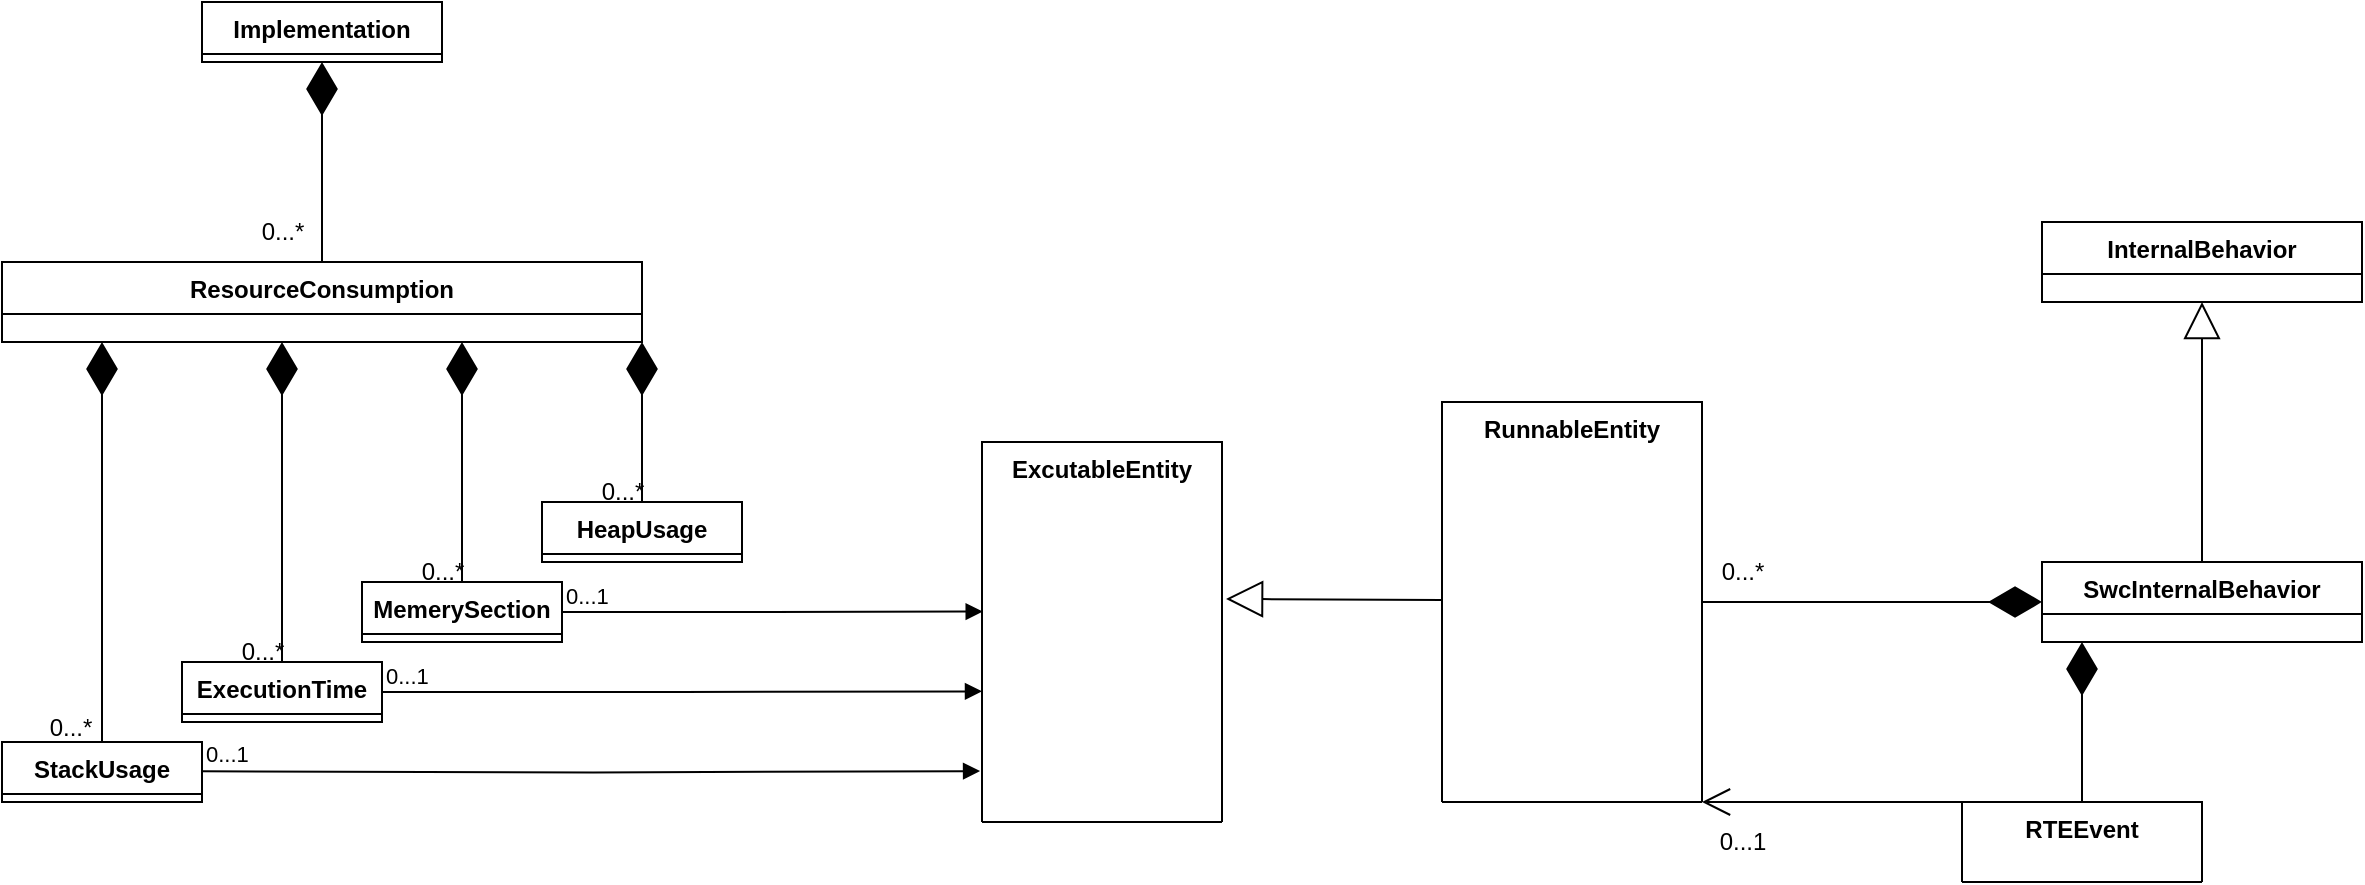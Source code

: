 <mxfile version="24.7.5">
  <diagram name="第 1 页" id="K8_rfg7GxMEKvnCRNBdk">
    <mxGraphModel dx="1358" dy="785" grid="1" gridSize="10" guides="1" tooltips="1" connect="1" arrows="1" fold="1" page="1" pageScale="1" pageWidth="3300" pageHeight="4681" math="0" shadow="0">
      <root>
        <mxCell id="0" />
        <mxCell id="1" parent="0" />
        <mxCell id="lqs7LFrlHI62RTgfM7ZB-1" value="ResourceConsumption" style="swimlane;fontStyle=1;align=center;verticalAlign=top;childLayout=stackLayout;horizontal=1;startSize=26;horizontalStack=0;resizeParent=1;resizeParentMax=0;resizeLast=0;collapsible=1;marginBottom=0;whiteSpace=wrap;html=1;" vertex="1" collapsed="1" parent="1">
          <mxGeometry x="160" y="170" width="320" height="40" as="geometry">
            <mxRectangle x="320" y="90" width="400" height="86" as="alternateBounds" />
          </mxGeometry>
        </mxCell>
        <mxCell id="lqs7LFrlHI62RTgfM7ZB-2" value="+ field: type" style="text;strokeColor=none;fillColor=none;align=left;verticalAlign=top;spacingLeft=4;spacingRight=4;overflow=hidden;rotatable=0;points=[[0,0.5],[1,0.5]];portConstraint=eastwest;whiteSpace=wrap;html=1;" vertex="1" parent="lqs7LFrlHI62RTgfM7ZB-1">
          <mxGeometry y="26" width="400" height="26" as="geometry" />
        </mxCell>
        <mxCell id="lqs7LFrlHI62RTgfM7ZB-3" value="" style="line;strokeWidth=1;fillColor=none;align=left;verticalAlign=middle;spacingTop=-1;spacingLeft=3;spacingRight=3;rotatable=0;labelPosition=right;points=[];portConstraint=eastwest;strokeColor=inherit;" vertex="1" parent="lqs7LFrlHI62RTgfM7ZB-1">
          <mxGeometry y="52" width="400" height="8" as="geometry" />
        </mxCell>
        <mxCell id="lqs7LFrlHI62RTgfM7ZB-4" value="+ method(type): type" style="text;strokeColor=none;fillColor=none;align=left;verticalAlign=top;spacingLeft=4;spacingRight=4;overflow=hidden;rotatable=0;points=[[0,0.5],[1,0.5]];portConstraint=eastwest;whiteSpace=wrap;html=1;" vertex="1" parent="lqs7LFrlHI62RTgfM7ZB-1">
          <mxGeometry y="60" width="400" height="26" as="geometry" />
        </mxCell>
        <mxCell id="lqs7LFrlHI62RTgfM7ZB-6" value="" style="endArrow=diamondThin;endFill=1;endSize=24;html=1;rounded=0;exitX=0.5;exitY=0;exitDx=0;exitDy=0;" edge="1" parent="1" source="lqs7LFrlHI62RTgfM7ZB-22">
          <mxGeometry width="160" relative="1" as="geometry">
            <mxPoint x="210" y="340" as="sourcePoint" />
            <mxPoint x="210" y="210" as="targetPoint" />
          </mxGeometry>
        </mxCell>
        <mxCell id="lqs7LFrlHI62RTgfM7ZB-7" value="" style="endArrow=diamondThin;endFill=1;endSize=24;html=1;rounded=0;exitX=0.5;exitY=0;exitDx=0;exitDy=0;" edge="1" parent="1" source="lqs7LFrlHI62RTgfM7ZB-18">
          <mxGeometry width="160" relative="1" as="geometry">
            <mxPoint x="160" y="440" as="sourcePoint" />
            <mxPoint x="300" y="210" as="targetPoint" />
          </mxGeometry>
        </mxCell>
        <mxCell id="lqs7LFrlHI62RTgfM7ZB-8" value="" style="endArrow=diamondThin;endFill=1;endSize=24;html=1;rounded=0;exitX=0.5;exitY=0;exitDx=0;exitDy=0;" edge="1" parent="1" source="lqs7LFrlHI62RTgfM7ZB-14">
          <mxGeometry width="160" relative="1" as="geometry">
            <mxPoint x="200" y="440" as="sourcePoint" />
            <mxPoint x="390" y="210" as="targetPoint" />
          </mxGeometry>
        </mxCell>
        <mxCell id="lqs7LFrlHI62RTgfM7ZB-9" value="" style="endArrow=diamondThin;endFill=1;endSize=24;html=1;rounded=0;entryX=1;entryY=1;entryDx=0;entryDy=0;exitX=0.5;exitY=0;exitDx=0;exitDy=0;" edge="1" parent="1" source="lqs7LFrlHI62RTgfM7ZB-10" target="lqs7LFrlHI62RTgfM7ZB-1">
          <mxGeometry width="160" relative="1" as="geometry">
            <mxPoint x="225" y="460" as="sourcePoint" />
            <mxPoint x="230" y="370" as="targetPoint" />
          </mxGeometry>
        </mxCell>
        <mxCell id="lqs7LFrlHI62RTgfM7ZB-10" value="HeapUsage" style="swimlane;fontStyle=1;align=center;verticalAlign=top;childLayout=stackLayout;horizontal=1;startSize=26;horizontalStack=0;resizeParent=1;resizeParentMax=0;resizeLast=0;collapsible=1;marginBottom=0;whiteSpace=wrap;html=1;" vertex="1" collapsed="1" parent="1">
          <mxGeometry x="430" y="290" width="100" height="30" as="geometry">
            <mxRectangle x="550" y="430" width="160" height="86" as="alternateBounds" />
          </mxGeometry>
        </mxCell>
        <mxCell id="lqs7LFrlHI62RTgfM7ZB-11" value="+ field: type" style="text;strokeColor=none;fillColor=none;align=left;verticalAlign=top;spacingLeft=4;spacingRight=4;overflow=hidden;rotatable=0;points=[[0,0.5],[1,0.5]];portConstraint=eastwest;whiteSpace=wrap;html=1;" vertex="1" parent="lqs7LFrlHI62RTgfM7ZB-10">
          <mxGeometry y="26" width="160" height="26" as="geometry" />
        </mxCell>
        <mxCell id="lqs7LFrlHI62RTgfM7ZB-12" value="" style="line;strokeWidth=1;fillColor=none;align=left;verticalAlign=middle;spacingTop=-1;spacingLeft=3;spacingRight=3;rotatable=0;labelPosition=right;points=[];portConstraint=eastwest;strokeColor=inherit;" vertex="1" parent="lqs7LFrlHI62RTgfM7ZB-10">
          <mxGeometry y="52" width="160" height="8" as="geometry" />
        </mxCell>
        <mxCell id="lqs7LFrlHI62RTgfM7ZB-13" value="+ method(type): type" style="text;strokeColor=none;fillColor=none;align=left;verticalAlign=top;spacingLeft=4;spacingRight=4;overflow=hidden;rotatable=0;points=[[0,0.5],[1,0.5]];portConstraint=eastwest;whiteSpace=wrap;html=1;" vertex="1" parent="lqs7LFrlHI62RTgfM7ZB-10">
          <mxGeometry y="60" width="160" height="26" as="geometry" />
        </mxCell>
        <mxCell id="lqs7LFrlHI62RTgfM7ZB-14" value="MemerySection" style="swimlane;fontStyle=1;align=center;verticalAlign=top;childLayout=stackLayout;horizontal=1;startSize=26;horizontalStack=0;resizeParent=1;resizeParentMax=0;resizeLast=0;collapsible=1;marginBottom=0;whiteSpace=wrap;html=1;" vertex="1" collapsed="1" parent="1">
          <mxGeometry x="340" y="330" width="100" height="30" as="geometry">
            <mxRectangle x="550" y="430" width="160" height="86" as="alternateBounds" />
          </mxGeometry>
        </mxCell>
        <mxCell id="lqs7LFrlHI62RTgfM7ZB-15" value="+ field: type" style="text;strokeColor=none;fillColor=none;align=left;verticalAlign=top;spacingLeft=4;spacingRight=4;overflow=hidden;rotatable=0;points=[[0,0.5],[1,0.5]];portConstraint=eastwest;whiteSpace=wrap;html=1;" vertex="1" parent="lqs7LFrlHI62RTgfM7ZB-14">
          <mxGeometry y="26" width="160" height="26" as="geometry" />
        </mxCell>
        <mxCell id="lqs7LFrlHI62RTgfM7ZB-16" value="" style="line;strokeWidth=1;fillColor=none;align=left;verticalAlign=middle;spacingTop=-1;spacingLeft=3;spacingRight=3;rotatable=0;labelPosition=right;points=[];portConstraint=eastwest;strokeColor=inherit;" vertex="1" parent="lqs7LFrlHI62RTgfM7ZB-14">
          <mxGeometry y="52" width="160" height="8" as="geometry" />
        </mxCell>
        <mxCell id="lqs7LFrlHI62RTgfM7ZB-17" value="+ method(type): type" style="text;strokeColor=none;fillColor=none;align=left;verticalAlign=top;spacingLeft=4;spacingRight=4;overflow=hidden;rotatable=0;points=[[0,0.5],[1,0.5]];portConstraint=eastwest;whiteSpace=wrap;html=1;" vertex="1" parent="lqs7LFrlHI62RTgfM7ZB-14">
          <mxGeometry y="60" width="160" height="26" as="geometry" />
        </mxCell>
        <mxCell id="lqs7LFrlHI62RTgfM7ZB-18" value="ExecutionTime" style="swimlane;fontStyle=1;align=center;verticalAlign=top;childLayout=stackLayout;horizontal=1;startSize=26;horizontalStack=0;resizeParent=1;resizeParentMax=0;resizeLast=0;collapsible=1;marginBottom=0;whiteSpace=wrap;html=1;" vertex="1" collapsed="1" parent="1">
          <mxGeometry x="250" y="370" width="100" height="30" as="geometry">
            <mxRectangle x="550" y="430" width="160" height="86" as="alternateBounds" />
          </mxGeometry>
        </mxCell>
        <mxCell id="lqs7LFrlHI62RTgfM7ZB-19" value="+ field: type" style="text;strokeColor=none;fillColor=none;align=left;verticalAlign=top;spacingLeft=4;spacingRight=4;overflow=hidden;rotatable=0;points=[[0,0.5],[1,0.5]];portConstraint=eastwest;whiteSpace=wrap;html=1;" vertex="1" parent="lqs7LFrlHI62RTgfM7ZB-18">
          <mxGeometry y="26" width="160" height="26" as="geometry" />
        </mxCell>
        <mxCell id="lqs7LFrlHI62RTgfM7ZB-20" value="" style="line;strokeWidth=1;fillColor=none;align=left;verticalAlign=middle;spacingTop=-1;spacingLeft=3;spacingRight=3;rotatable=0;labelPosition=right;points=[];portConstraint=eastwest;strokeColor=inherit;" vertex="1" parent="lqs7LFrlHI62RTgfM7ZB-18">
          <mxGeometry y="52" width="160" height="8" as="geometry" />
        </mxCell>
        <mxCell id="lqs7LFrlHI62RTgfM7ZB-21" value="+ method(type): type" style="text;strokeColor=none;fillColor=none;align=left;verticalAlign=top;spacingLeft=4;spacingRight=4;overflow=hidden;rotatable=0;points=[[0,0.5],[1,0.5]];portConstraint=eastwest;whiteSpace=wrap;html=1;" vertex="1" parent="lqs7LFrlHI62RTgfM7ZB-18">
          <mxGeometry y="60" width="160" height="26" as="geometry" />
        </mxCell>
        <mxCell id="lqs7LFrlHI62RTgfM7ZB-22" value="StackUsage" style="swimlane;fontStyle=1;align=center;verticalAlign=top;childLayout=stackLayout;horizontal=1;startSize=26;horizontalStack=0;resizeParent=1;resizeParentMax=0;resizeLast=0;collapsible=1;marginBottom=0;whiteSpace=wrap;html=1;" vertex="1" collapsed="1" parent="1">
          <mxGeometry x="160" y="410" width="100" height="30" as="geometry">
            <mxRectangle x="550" y="430" width="160" height="86" as="alternateBounds" />
          </mxGeometry>
        </mxCell>
        <mxCell id="lqs7LFrlHI62RTgfM7ZB-23" value="+ field: type" style="text;strokeColor=none;fillColor=none;align=left;verticalAlign=top;spacingLeft=4;spacingRight=4;overflow=hidden;rotatable=0;points=[[0,0.5],[1,0.5]];portConstraint=eastwest;whiteSpace=wrap;html=1;" vertex="1" parent="lqs7LFrlHI62RTgfM7ZB-22">
          <mxGeometry y="26" width="160" height="26" as="geometry" />
        </mxCell>
        <mxCell id="lqs7LFrlHI62RTgfM7ZB-24" value="" style="line;strokeWidth=1;fillColor=none;align=left;verticalAlign=middle;spacingTop=-1;spacingLeft=3;spacingRight=3;rotatable=0;labelPosition=right;points=[];portConstraint=eastwest;strokeColor=inherit;" vertex="1" parent="lqs7LFrlHI62RTgfM7ZB-22">
          <mxGeometry y="52" width="160" height="8" as="geometry" />
        </mxCell>
        <mxCell id="lqs7LFrlHI62RTgfM7ZB-25" value="+ method(type): type" style="text;strokeColor=none;fillColor=none;align=left;verticalAlign=top;spacingLeft=4;spacingRight=4;overflow=hidden;rotatable=0;points=[[0,0.5],[1,0.5]];portConstraint=eastwest;whiteSpace=wrap;html=1;" vertex="1" parent="lqs7LFrlHI62RTgfM7ZB-22">
          <mxGeometry y="60" width="160" height="26" as="geometry" />
        </mxCell>
        <mxCell id="lqs7LFrlHI62RTgfM7ZB-26" value="0...*" style="text;html=1;align=center;verticalAlign=middle;resizable=0;points=[];autosize=1;strokeColor=none;fillColor=none;" vertex="1" parent="1">
          <mxGeometry x="174" y="388" width="40" height="30" as="geometry" />
        </mxCell>
        <mxCell id="lqs7LFrlHI62RTgfM7ZB-27" value="0...*" style="text;html=1;align=center;verticalAlign=middle;resizable=0;points=[];autosize=1;strokeColor=none;fillColor=none;" vertex="1" parent="1">
          <mxGeometry x="270" y="350" width="40" height="30" as="geometry" />
        </mxCell>
        <mxCell id="lqs7LFrlHI62RTgfM7ZB-28" value="0...*" style="text;html=1;align=center;verticalAlign=middle;resizable=0;points=[];autosize=1;strokeColor=none;fillColor=none;" vertex="1" parent="1">
          <mxGeometry x="360" y="310" width="40" height="30" as="geometry" />
        </mxCell>
        <mxCell id="lqs7LFrlHI62RTgfM7ZB-29" value="0...*" style="text;html=1;align=center;verticalAlign=middle;resizable=0;points=[];autosize=1;strokeColor=none;fillColor=none;" vertex="1" parent="1">
          <mxGeometry x="450" y="270" width="40" height="30" as="geometry" />
        </mxCell>
        <mxCell id="lqs7LFrlHI62RTgfM7ZB-31" value="Implementation" style="swimlane;fontStyle=1;align=center;verticalAlign=top;childLayout=stackLayout;horizontal=1;startSize=26;horizontalStack=0;resizeParent=1;resizeParentMax=0;resizeLast=0;collapsible=1;marginBottom=0;whiteSpace=wrap;html=1;" vertex="1" collapsed="1" parent="1">
          <mxGeometry x="260" y="40" width="120" height="30" as="geometry">
            <mxRectangle x="480" y="60" width="160" height="86" as="alternateBounds" />
          </mxGeometry>
        </mxCell>
        <mxCell id="lqs7LFrlHI62RTgfM7ZB-32" value="+ field: type" style="text;strokeColor=none;fillColor=none;align=left;verticalAlign=top;spacingLeft=4;spacingRight=4;overflow=hidden;rotatable=0;points=[[0,0.5],[1,0.5]];portConstraint=eastwest;whiteSpace=wrap;html=1;" vertex="1" parent="lqs7LFrlHI62RTgfM7ZB-31">
          <mxGeometry y="26" width="160" height="26" as="geometry" />
        </mxCell>
        <mxCell id="lqs7LFrlHI62RTgfM7ZB-33" value="" style="line;strokeWidth=1;fillColor=none;align=left;verticalAlign=middle;spacingTop=-1;spacingLeft=3;spacingRight=3;rotatable=0;labelPosition=right;points=[];portConstraint=eastwest;strokeColor=inherit;" vertex="1" parent="lqs7LFrlHI62RTgfM7ZB-31">
          <mxGeometry y="52" width="160" height="8" as="geometry" />
        </mxCell>
        <mxCell id="lqs7LFrlHI62RTgfM7ZB-34" value="+ method(type): type" style="text;strokeColor=none;fillColor=none;align=left;verticalAlign=top;spacingLeft=4;spacingRight=4;overflow=hidden;rotatable=0;points=[[0,0.5],[1,0.5]];portConstraint=eastwest;whiteSpace=wrap;html=1;" vertex="1" parent="lqs7LFrlHI62RTgfM7ZB-31">
          <mxGeometry y="60" width="160" height="26" as="geometry" />
        </mxCell>
        <mxCell id="lqs7LFrlHI62RTgfM7ZB-35" value="" style="endArrow=diamondThin;endFill=1;endSize=24;html=1;rounded=0;entryX=0.5;entryY=1;entryDx=0;entryDy=0;exitX=0.5;exitY=0;exitDx=0;exitDy=0;" edge="1" parent="1" source="lqs7LFrlHI62RTgfM7ZB-1" target="lqs7LFrlHI62RTgfM7ZB-31">
          <mxGeometry width="160" relative="1" as="geometry">
            <mxPoint x="320" y="170" as="sourcePoint" />
            <mxPoint x="319.5" y="110" as="targetPoint" />
          </mxGeometry>
        </mxCell>
        <mxCell id="lqs7LFrlHI62RTgfM7ZB-36" value="0...*" style="text;html=1;align=center;verticalAlign=middle;resizable=0;points=[];autosize=1;strokeColor=none;fillColor=none;" vertex="1" parent="1">
          <mxGeometry x="280" y="140" width="40" height="30" as="geometry" />
        </mxCell>
        <mxCell id="lqs7LFrlHI62RTgfM7ZB-37" value="ExcutableEntity" style="swimlane;fontStyle=1;align=center;verticalAlign=top;childLayout=stackLayout;horizontal=1;startSize=190;horizontalStack=0;resizeParent=1;resizeParentMax=0;resizeLast=0;collapsible=1;marginBottom=0;whiteSpace=wrap;html=1;" vertex="1" collapsed="1" parent="1">
          <mxGeometry x="650" y="260" width="120" height="190" as="geometry">
            <mxRectangle x="650" y="260" width="160" height="110" as="alternateBounds" />
          </mxGeometry>
        </mxCell>
        <mxCell id="lqs7LFrlHI62RTgfM7ZB-38" value="+ field: type" style="text;strokeColor=none;fillColor=none;align=left;verticalAlign=top;spacingLeft=4;spacingRight=4;overflow=hidden;rotatable=0;points=[[0,0.5],[1,0.5]];portConstraint=eastwest;whiteSpace=wrap;html=1;" vertex="1" parent="lqs7LFrlHI62RTgfM7ZB-37">
          <mxGeometry y="50" width="160" height="26" as="geometry" />
        </mxCell>
        <mxCell id="lqs7LFrlHI62RTgfM7ZB-39" value="" style="line;strokeWidth=1;fillColor=none;align=left;verticalAlign=middle;spacingTop=-1;spacingLeft=3;spacingRight=3;rotatable=0;labelPosition=right;points=[];portConstraint=eastwest;strokeColor=inherit;" vertex="1" parent="lqs7LFrlHI62RTgfM7ZB-37">
          <mxGeometry y="76" width="160" height="8" as="geometry" />
        </mxCell>
        <mxCell id="lqs7LFrlHI62RTgfM7ZB-40" value="+ method(type): type" style="text;strokeColor=none;fillColor=none;align=left;verticalAlign=top;spacingLeft=4;spacingRight=4;overflow=hidden;rotatable=0;points=[[0,0.5],[1,0.5]];portConstraint=eastwest;whiteSpace=wrap;html=1;" vertex="1" parent="lqs7LFrlHI62RTgfM7ZB-37">
          <mxGeometry y="84" width="160" height="26" as="geometry" />
        </mxCell>
        <mxCell id="lqs7LFrlHI62RTgfM7ZB-52" value="" style="endArrow=block;endFill=1;html=1;edgeStyle=orthogonalEdgeStyle;align=left;verticalAlign=top;rounded=0;exitX=1;exitY=0.5;exitDx=0;exitDy=0;entryX=0.003;entryY=0.446;entryDx=0;entryDy=0;entryPerimeter=0;" edge="1" parent="1" source="lqs7LFrlHI62RTgfM7ZB-14" target="lqs7LFrlHI62RTgfM7ZB-37">
          <mxGeometry x="-1" relative="1" as="geometry">
            <mxPoint x="450" y="344.41" as="sourcePoint" />
            <mxPoint x="610" y="344.41" as="targetPoint" />
          </mxGeometry>
        </mxCell>
        <mxCell id="lqs7LFrlHI62RTgfM7ZB-53" value="0...1" style="edgeLabel;resizable=0;html=1;align=left;verticalAlign=bottom;" connectable="0" vertex="1" parent="lqs7LFrlHI62RTgfM7ZB-52">
          <mxGeometry x="-1" relative="1" as="geometry" />
        </mxCell>
        <mxCell id="lqs7LFrlHI62RTgfM7ZB-54" value="" style="endArrow=block;endFill=1;html=1;edgeStyle=orthogonalEdgeStyle;align=left;verticalAlign=top;rounded=0;exitX=1;exitY=0.5;exitDx=0;exitDy=0;entryX=0.003;entryY=0.446;entryDx=0;entryDy=0;entryPerimeter=0;" edge="1" parent="1" source="lqs7LFrlHI62RTgfM7ZB-18">
          <mxGeometry x="-1" relative="1" as="geometry">
            <mxPoint x="440" y="384.68" as="sourcePoint" />
            <mxPoint x="650" y="384.68" as="targetPoint" />
          </mxGeometry>
        </mxCell>
        <mxCell id="lqs7LFrlHI62RTgfM7ZB-55" value="0...1" style="edgeLabel;resizable=0;html=1;align=left;verticalAlign=bottom;" connectable="0" vertex="1" parent="lqs7LFrlHI62RTgfM7ZB-54">
          <mxGeometry x="-1" relative="1" as="geometry" />
        </mxCell>
        <mxCell id="lqs7LFrlHI62RTgfM7ZB-56" value="" style="endArrow=block;endFill=1;html=1;edgeStyle=orthogonalEdgeStyle;align=left;verticalAlign=top;rounded=0;exitX=1;exitY=0.5;exitDx=0;exitDy=0;entryX=-0.008;entryY=0.866;entryDx=0;entryDy=0;entryPerimeter=0;" edge="1" parent="1" target="lqs7LFrlHI62RTgfM7ZB-37">
          <mxGeometry x="-1" relative="1" as="geometry">
            <mxPoint x="260" y="424.68" as="sourcePoint" />
            <mxPoint x="470" y="424.68" as="targetPoint" />
          </mxGeometry>
        </mxCell>
        <mxCell id="lqs7LFrlHI62RTgfM7ZB-57" value="0...1" style="edgeLabel;resizable=0;html=1;align=left;verticalAlign=bottom;" connectable="0" vertex="1" parent="lqs7LFrlHI62RTgfM7ZB-56">
          <mxGeometry x="-1" relative="1" as="geometry" />
        </mxCell>
        <mxCell id="lqs7LFrlHI62RTgfM7ZB-61" value="" style="endArrow=block;endSize=16;endFill=0;html=1;rounded=0;entryX=1.017;entryY=0.413;entryDx=0;entryDy=0;entryPerimeter=0;" edge="1" parent="1" target="lqs7LFrlHI62RTgfM7ZB-37">
          <mxGeometry width="160" relative="1" as="geometry">
            <mxPoint x="880" y="339" as="sourcePoint" />
            <mxPoint x="773" y="339" as="targetPoint" />
          </mxGeometry>
        </mxCell>
        <mxCell id="lqs7LFrlHI62RTgfM7ZB-62" value="RunnableEntity" style="swimlane;fontStyle=1;align=center;verticalAlign=top;childLayout=stackLayout;horizontal=1;startSize=200;horizontalStack=0;resizeParent=1;resizeParentMax=0;resizeLast=0;collapsible=1;marginBottom=0;whiteSpace=wrap;html=1;" vertex="1" collapsed="1" parent="1">
          <mxGeometry x="880" y="240" width="130" height="200" as="geometry">
            <mxRectangle x="880" y="294" width="160" height="86" as="alternateBounds" />
          </mxGeometry>
        </mxCell>
        <mxCell id="lqs7LFrlHI62RTgfM7ZB-63" value="+ field: type" style="text;strokeColor=none;fillColor=none;align=left;verticalAlign=top;spacingLeft=4;spacingRight=4;overflow=hidden;rotatable=0;points=[[0,0.5],[1,0.5]];portConstraint=eastwest;whiteSpace=wrap;html=1;" vertex="1" parent="lqs7LFrlHI62RTgfM7ZB-62">
          <mxGeometry y="26" width="160" height="26" as="geometry" />
        </mxCell>
        <mxCell id="lqs7LFrlHI62RTgfM7ZB-64" value="" style="line;strokeWidth=1;fillColor=none;align=left;verticalAlign=middle;spacingTop=-1;spacingLeft=3;spacingRight=3;rotatable=0;labelPosition=right;points=[];portConstraint=eastwest;strokeColor=inherit;" vertex="1" parent="lqs7LFrlHI62RTgfM7ZB-62">
          <mxGeometry y="52" width="160" height="8" as="geometry" />
        </mxCell>
        <mxCell id="lqs7LFrlHI62RTgfM7ZB-65" value="+ method(type): type" style="text;strokeColor=none;fillColor=none;align=left;verticalAlign=top;spacingLeft=4;spacingRight=4;overflow=hidden;rotatable=0;points=[[0,0.5],[1,0.5]];portConstraint=eastwest;whiteSpace=wrap;html=1;" vertex="1" parent="lqs7LFrlHI62RTgfM7ZB-62">
          <mxGeometry y="60" width="160" height="26" as="geometry" />
        </mxCell>
        <mxCell id="lqs7LFrlHI62RTgfM7ZB-66" value="SwcInternalBehavior" style="swimlane;fontStyle=1;align=center;verticalAlign=top;childLayout=stackLayout;horizontal=1;startSize=26;horizontalStack=0;resizeParent=1;resizeParentMax=0;resizeLast=0;collapsible=1;marginBottom=0;whiteSpace=wrap;html=1;" vertex="1" collapsed="1" parent="1">
          <mxGeometry x="1180" y="320" width="160" height="40" as="geometry">
            <mxRectangle x="1310" y="324" width="160" height="86" as="alternateBounds" />
          </mxGeometry>
        </mxCell>
        <mxCell id="lqs7LFrlHI62RTgfM7ZB-67" value="+ field: type" style="text;strokeColor=none;fillColor=none;align=left;verticalAlign=top;spacingLeft=4;spacingRight=4;overflow=hidden;rotatable=0;points=[[0,0.5],[1,0.5]];portConstraint=eastwest;whiteSpace=wrap;html=1;" vertex="1" parent="lqs7LFrlHI62RTgfM7ZB-66">
          <mxGeometry y="26" width="160" height="26" as="geometry" />
        </mxCell>
        <mxCell id="lqs7LFrlHI62RTgfM7ZB-68" value="" style="line;strokeWidth=1;fillColor=none;align=left;verticalAlign=middle;spacingTop=-1;spacingLeft=3;spacingRight=3;rotatable=0;labelPosition=right;points=[];portConstraint=eastwest;strokeColor=inherit;" vertex="1" parent="lqs7LFrlHI62RTgfM7ZB-66">
          <mxGeometry y="52" width="160" height="8" as="geometry" />
        </mxCell>
        <mxCell id="lqs7LFrlHI62RTgfM7ZB-69" value="+ method(type): type" style="text;strokeColor=none;fillColor=none;align=left;verticalAlign=top;spacingLeft=4;spacingRight=4;overflow=hidden;rotatable=0;points=[[0,0.5],[1,0.5]];portConstraint=eastwest;whiteSpace=wrap;html=1;" vertex="1" parent="lqs7LFrlHI62RTgfM7ZB-66">
          <mxGeometry y="60" width="160" height="26" as="geometry" />
        </mxCell>
        <mxCell id="lqs7LFrlHI62RTgfM7ZB-70" value="InternalBehavior" style="swimlane;fontStyle=1;align=center;verticalAlign=top;childLayout=stackLayout;horizontal=1;startSize=26;horizontalStack=0;resizeParent=1;resizeParentMax=0;resizeLast=0;collapsible=1;marginBottom=0;whiteSpace=wrap;html=1;" vertex="1" collapsed="1" parent="1">
          <mxGeometry x="1180" y="150" width="160" height="40" as="geometry">
            <mxRectangle x="1310" y="324" width="160" height="86" as="alternateBounds" />
          </mxGeometry>
        </mxCell>
        <mxCell id="lqs7LFrlHI62RTgfM7ZB-71" value="+ field: type" style="text;strokeColor=none;fillColor=none;align=left;verticalAlign=top;spacingLeft=4;spacingRight=4;overflow=hidden;rotatable=0;points=[[0,0.5],[1,0.5]];portConstraint=eastwest;whiteSpace=wrap;html=1;" vertex="1" parent="lqs7LFrlHI62RTgfM7ZB-70">
          <mxGeometry y="26" width="160" height="26" as="geometry" />
        </mxCell>
        <mxCell id="lqs7LFrlHI62RTgfM7ZB-72" value="" style="line;strokeWidth=1;fillColor=none;align=left;verticalAlign=middle;spacingTop=-1;spacingLeft=3;spacingRight=3;rotatable=0;labelPosition=right;points=[];portConstraint=eastwest;strokeColor=inherit;" vertex="1" parent="lqs7LFrlHI62RTgfM7ZB-70">
          <mxGeometry y="52" width="160" height="8" as="geometry" />
        </mxCell>
        <mxCell id="lqs7LFrlHI62RTgfM7ZB-73" value="+ method(type): type" style="text;strokeColor=none;fillColor=none;align=left;verticalAlign=top;spacingLeft=4;spacingRight=4;overflow=hidden;rotatable=0;points=[[0,0.5],[1,0.5]];portConstraint=eastwest;whiteSpace=wrap;html=1;" vertex="1" parent="lqs7LFrlHI62RTgfM7ZB-70">
          <mxGeometry y="60" width="160" height="26" as="geometry" />
        </mxCell>
        <mxCell id="lqs7LFrlHI62RTgfM7ZB-74" value="" style="endArrow=block;endSize=16;endFill=0;html=1;rounded=0;entryX=0.5;entryY=1;entryDx=0;entryDy=0;exitX=0.5;exitY=0;exitDx=0;exitDy=0;" edge="1" parent="1" source="lqs7LFrlHI62RTgfM7ZB-66" target="lqs7LFrlHI62RTgfM7ZB-70">
          <mxGeometry width="160" relative="1" as="geometry">
            <mxPoint x="1258" y="285.41" as="sourcePoint" />
            <mxPoint x="1150" y="284.41" as="targetPoint" />
          </mxGeometry>
        </mxCell>
        <mxCell id="lqs7LFrlHI62RTgfM7ZB-77" value="RTEEvent" style="swimlane;fontStyle=1;align=center;verticalAlign=top;childLayout=stackLayout;horizontal=1;startSize=40;horizontalStack=0;resizeParent=1;resizeParentMax=0;resizeLast=0;collapsible=1;marginBottom=0;whiteSpace=wrap;html=1;" vertex="1" collapsed="1" parent="1">
          <mxGeometry x="1140" y="440" width="120" height="40" as="geometry">
            <mxRectangle x="1120" y="460" width="160" height="86" as="alternateBounds" />
          </mxGeometry>
        </mxCell>
        <mxCell id="lqs7LFrlHI62RTgfM7ZB-78" value="+ field: type" style="text;strokeColor=none;fillColor=none;align=left;verticalAlign=top;spacingLeft=4;spacingRight=4;overflow=hidden;rotatable=0;points=[[0,0.5],[1,0.5]];portConstraint=eastwest;whiteSpace=wrap;html=1;" vertex="1" parent="lqs7LFrlHI62RTgfM7ZB-77">
          <mxGeometry y="26" width="160" height="26" as="geometry" />
        </mxCell>
        <mxCell id="lqs7LFrlHI62RTgfM7ZB-79" value="" style="line;strokeWidth=1;fillColor=none;align=left;verticalAlign=middle;spacingTop=-1;spacingLeft=3;spacingRight=3;rotatable=0;labelPosition=right;points=[];portConstraint=eastwest;strokeColor=inherit;" vertex="1" parent="lqs7LFrlHI62RTgfM7ZB-77">
          <mxGeometry y="52" width="160" height="8" as="geometry" />
        </mxCell>
        <mxCell id="lqs7LFrlHI62RTgfM7ZB-80" value="+ method(type): type" style="text;strokeColor=none;fillColor=none;align=left;verticalAlign=top;spacingLeft=4;spacingRight=4;overflow=hidden;rotatable=0;points=[[0,0.5],[1,0.5]];portConstraint=eastwest;whiteSpace=wrap;html=1;" vertex="1" parent="lqs7LFrlHI62RTgfM7ZB-77">
          <mxGeometry y="60" width="160" height="26" as="geometry" />
        </mxCell>
        <mxCell id="lqs7LFrlHI62RTgfM7ZB-81" value="" style="group" vertex="1" connectable="0" parent="1">
          <mxGeometry x="1010" y="310" width="40" height="30" as="geometry" />
        </mxCell>
        <mxCell id="lqs7LFrlHI62RTgfM7ZB-75" value="" style="endArrow=diamondThin;endFill=1;endSize=24;html=1;rounded=0;entryX=0;entryY=0.5;entryDx=0;entryDy=0;exitX=1;exitY=0.5;exitDx=0;exitDy=0;" edge="1" parent="lqs7LFrlHI62RTgfM7ZB-81" source="lqs7LFrlHI62RTgfM7ZB-62" target="lqs7LFrlHI62RTgfM7ZB-66">
          <mxGeometry width="160" relative="1" as="geometry">
            <mxPoint x="130" y="158" as="sourcePoint" />
            <mxPoint x="130" y="78" as="targetPoint" />
          </mxGeometry>
        </mxCell>
        <mxCell id="lqs7LFrlHI62RTgfM7ZB-76" value="0...*" style="text;html=1;align=center;verticalAlign=middle;resizable=0;points=[];autosize=1;strokeColor=none;fillColor=none;" vertex="1" parent="lqs7LFrlHI62RTgfM7ZB-81">
          <mxGeometry width="40" height="30" as="geometry" />
        </mxCell>
        <mxCell id="lqs7LFrlHI62RTgfM7ZB-82" value="" style="endArrow=diamondThin;endFill=1;endSize=24;html=1;rounded=0;exitX=0.5;exitY=0;exitDx=0;exitDy=0;" edge="1" parent="1" source="lqs7LFrlHI62RTgfM7ZB-77">
          <mxGeometry width="160" relative="1" as="geometry">
            <mxPoint x="1080" y="417" as="sourcePoint" />
            <mxPoint x="1200" y="360" as="targetPoint" />
          </mxGeometry>
        </mxCell>
        <mxCell id="lqs7LFrlHI62RTgfM7ZB-83" value="" style="endArrow=open;endFill=1;endSize=12;html=1;rounded=0;entryX=1;entryY=1;entryDx=0;entryDy=0;exitX=0;exitY=0;exitDx=0;exitDy=0;" edge="1" parent="1" source="lqs7LFrlHI62RTgfM7ZB-77" target="lqs7LFrlHI62RTgfM7ZB-62">
          <mxGeometry width="160" relative="1" as="geometry">
            <mxPoint x="940" y="450" as="sourcePoint" />
            <mxPoint x="1100" y="450" as="targetPoint" />
          </mxGeometry>
        </mxCell>
        <mxCell id="lqs7LFrlHI62RTgfM7ZB-84" value="" style="group" vertex="1" connectable="0" parent="1">
          <mxGeometry x="1010" y="445" width="45" height="30" as="geometry" />
        </mxCell>
        <mxCell id="lqs7LFrlHI62RTgfM7ZB-86" value="0...1" style="text;html=1;align=center;verticalAlign=middle;resizable=0;points=[];autosize=1;strokeColor=none;fillColor=none;" vertex="1" parent="lqs7LFrlHI62RTgfM7ZB-84">
          <mxGeometry x="-5" width="50" height="30" as="geometry" />
        </mxCell>
      </root>
    </mxGraphModel>
  </diagram>
</mxfile>
